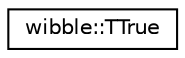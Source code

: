 digraph G
{
  edge [fontname="Helvetica",fontsize="10",labelfontname="Helvetica",labelfontsize="10"];
  node [fontname="Helvetica",fontsize="10",shape=record];
  rankdir="LR";
  Node1 [label="wibble::TTrue",height=0.2,width=0.4,color="black", fillcolor="white", style="filled",URL="$structwibble_1_1TTrue.html"];
}

